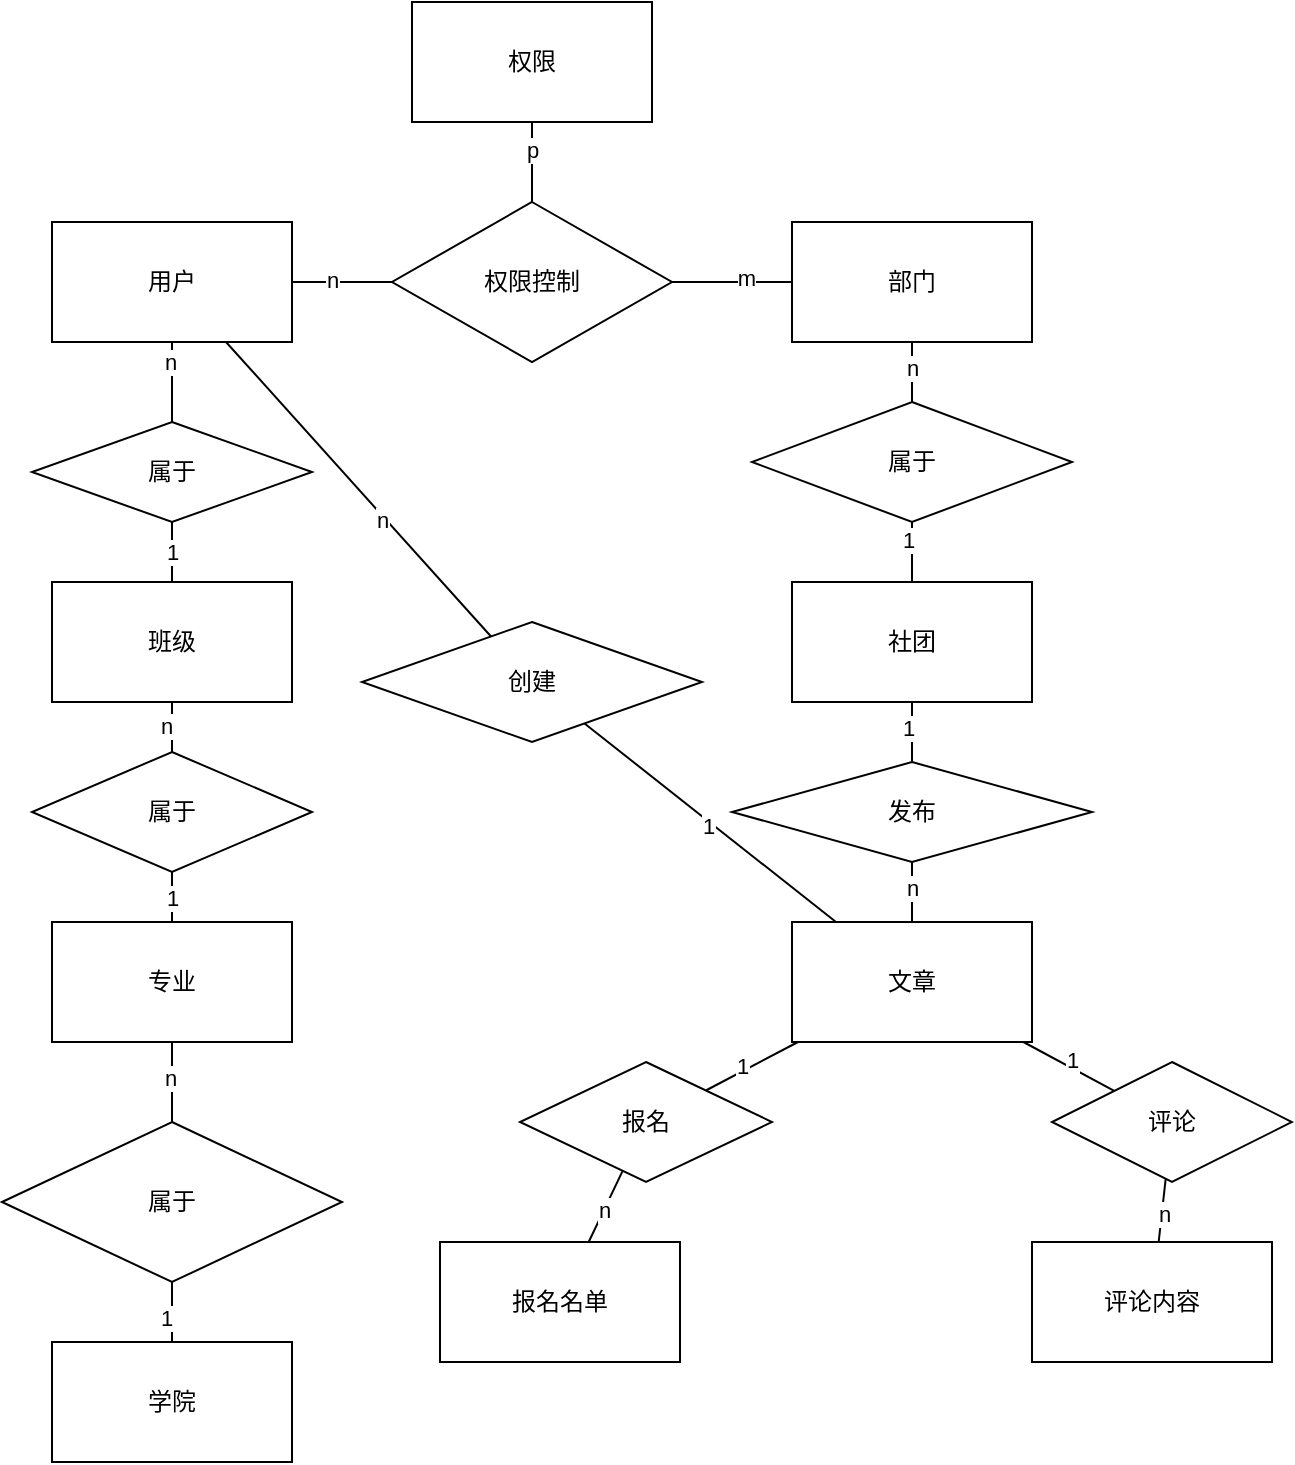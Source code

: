 <mxfile version="17.4.2" type="github">
  <diagram id="cdx_sGuxGRmrr1GRIQG9" name="Page-1">
    <mxGraphModel dx="901" dy="585" grid="1" gridSize="10" guides="1" tooltips="1" connect="1" arrows="1" fold="1" page="1" pageScale="1" pageWidth="827" pageHeight="1169" math="0" shadow="0">
      <root>
        <mxCell id="0" />
        <mxCell id="1" parent="0" />
        <mxCell id="WcFf_tgg9tj1AxVl5o2c-1" value="用户" style="rounded=0;whiteSpace=wrap;html=1;" vertex="1" parent="1">
          <mxGeometry x="160" y="150" width="120" height="60" as="geometry" />
        </mxCell>
        <mxCell id="WcFf_tgg9tj1AxVl5o2c-2" value="部门" style="rounded=0;whiteSpace=wrap;html=1;" vertex="1" parent="1">
          <mxGeometry x="530" y="150" width="120" height="60" as="geometry" />
        </mxCell>
        <mxCell id="WcFf_tgg9tj1AxVl5o2c-3" value="权限控制" style="rhombus;whiteSpace=wrap;html=1;" vertex="1" parent="1">
          <mxGeometry x="330" y="140" width="140" height="80" as="geometry" />
        </mxCell>
        <mxCell id="WcFf_tgg9tj1AxVl5o2c-4" value="" style="endArrow=none;html=1;rounded=0;" edge="1" parent="1" source="WcFf_tgg9tj1AxVl5o2c-1" target="WcFf_tgg9tj1AxVl5o2c-3">
          <mxGeometry width="50" height="50" relative="1" as="geometry">
            <mxPoint x="390" y="190" as="sourcePoint" />
            <mxPoint x="440" y="140" as="targetPoint" />
          </mxGeometry>
        </mxCell>
        <mxCell id="WcFf_tgg9tj1AxVl5o2c-7" value="n" style="edgeLabel;html=1;align=center;verticalAlign=middle;resizable=0;points=[];" vertex="1" connectable="0" parent="WcFf_tgg9tj1AxVl5o2c-4">
          <mxGeometry x="-0.2" y="1" relative="1" as="geometry">
            <mxPoint as="offset" />
          </mxGeometry>
        </mxCell>
        <mxCell id="WcFf_tgg9tj1AxVl5o2c-5" value="" style="endArrow=none;html=1;rounded=0;" edge="1" parent="1" source="WcFf_tgg9tj1AxVl5o2c-2" target="WcFf_tgg9tj1AxVl5o2c-3">
          <mxGeometry width="50" height="50" relative="1" as="geometry">
            <mxPoint x="390" y="190" as="sourcePoint" />
            <mxPoint x="440" y="140" as="targetPoint" />
          </mxGeometry>
        </mxCell>
        <mxCell id="WcFf_tgg9tj1AxVl5o2c-6" value="m" style="edgeLabel;html=1;align=center;verticalAlign=middle;resizable=0;points=[];" vertex="1" connectable="0" parent="WcFf_tgg9tj1AxVl5o2c-5">
          <mxGeometry x="-0.225" y="-2" relative="1" as="geometry">
            <mxPoint as="offset" />
          </mxGeometry>
        </mxCell>
        <mxCell id="WcFf_tgg9tj1AxVl5o2c-8" value="权限" style="rounded=0;whiteSpace=wrap;html=1;" vertex="1" parent="1">
          <mxGeometry x="340" y="40" width="120" height="60" as="geometry" />
        </mxCell>
        <mxCell id="WcFf_tgg9tj1AxVl5o2c-9" value="" style="endArrow=none;html=1;rounded=0;" edge="1" parent="1" source="WcFf_tgg9tj1AxVl5o2c-3" target="WcFf_tgg9tj1AxVl5o2c-8">
          <mxGeometry width="50" height="50" relative="1" as="geometry">
            <mxPoint x="400" y="150" as="sourcePoint" />
            <mxPoint x="440" y="140" as="targetPoint" />
          </mxGeometry>
        </mxCell>
        <mxCell id="WcFf_tgg9tj1AxVl5o2c-10" value="p" style="edgeLabel;html=1;align=center;verticalAlign=middle;resizable=0;points=[];" vertex="1" connectable="0" parent="WcFf_tgg9tj1AxVl5o2c-9">
          <mxGeometry x="0.337" relative="1" as="geometry">
            <mxPoint as="offset" />
          </mxGeometry>
        </mxCell>
        <mxCell id="WcFf_tgg9tj1AxVl5o2c-11" value="班级" style="rounded=0;whiteSpace=wrap;html=1;" vertex="1" parent="1">
          <mxGeometry x="160" y="330" width="120" height="60" as="geometry" />
        </mxCell>
        <mxCell id="WcFf_tgg9tj1AxVl5o2c-12" value="属于" style="rhombus;whiteSpace=wrap;html=1;" vertex="1" parent="1">
          <mxGeometry x="150" y="250" width="140" height="50" as="geometry" />
        </mxCell>
        <mxCell id="WcFf_tgg9tj1AxVl5o2c-13" value="1" style="endArrow=none;html=1;rounded=0;" edge="1" parent="1" source="WcFf_tgg9tj1AxVl5o2c-11" target="WcFf_tgg9tj1AxVl5o2c-12">
          <mxGeometry width="50" height="50" relative="1" as="geometry">
            <mxPoint x="390" y="220" as="sourcePoint" />
            <mxPoint x="440" y="170" as="targetPoint" />
          </mxGeometry>
        </mxCell>
        <mxCell id="WcFf_tgg9tj1AxVl5o2c-14" value="" style="endArrow=none;html=1;rounded=0;" edge="1" parent="1" source="WcFf_tgg9tj1AxVl5o2c-12" target="WcFf_tgg9tj1AxVl5o2c-1">
          <mxGeometry width="50" height="50" relative="1" as="geometry">
            <mxPoint x="390" y="220" as="sourcePoint" />
            <mxPoint x="440" y="170" as="targetPoint" />
          </mxGeometry>
        </mxCell>
        <mxCell id="WcFf_tgg9tj1AxVl5o2c-15" value="n" style="edgeLabel;html=1;align=center;verticalAlign=middle;resizable=0;points=[];" vertex="1" connectable="0" parent="WcFf_tgg9tj1AxVl5o2c-14">
          <mxGeometry x="0.533" y="1" relative="1" as="geometry">
            <mxPoint as="offset" />
          </mxGeometry>
        </mxCell>
        <mxCell id="WcFf_tgg9tj1AxVl5o2c-16" value="社团" style="rounded=0;whiteSpace=wrap;html=1;" vertex="1" parent="1">
          <mxGeometry x="530" y="330" width="120" height="60" as="geometry" />
        </mxCell>
        <mxCell id="WcFf_tgg9tj1AxVl5o2c-17" value="属于" style="rhombus;whiteSpace=wrap;html=1;" vertex="1" parent="1">
          <mxGeometry x="510" y="240" width="160" height="60" as="geometry" />
        </mxCell>
        <mxCell id="WcFf_tgg9tj1AxVl5o2c-18" value="" style="endArrow=none;html=1;rounded=0;" edge="1" parent="1" source="WcFf_tgg9tj1AxVl5o2c-17" target="WcFf_tgg9tj1AxVl5o2c-2">
          <mxGeometry width="50" height="50" relative="1" as="geometry">
            <mxPoint x="390" y="220" as="sourcePoint" />
            <mxPoint x="440" y="170" as="targetPoint" />
          </mxGeometry>
        </mxCell>
        <mxCell id="WcFf_tgg9tj1AxVl5o2c-20" value="n" style="edgeLabel;html=1;align=center;verticalAlign=middle;resizable=0;points=[];" vertex="1" connectable="0" parent="WcFf_tgg9tj1AxVl5o2c-18">
          <mxGeometry x="0.133" relative="1" as="geometry">
            <mxPoint as="offset" />
          </mxGeometry>
        </mxCell>
        <mxCell id="WcFf_tgg9tj1AxVl5o2c-19" value="" style="endArrow=none;html=1;rounded=0;" edge="1" parent="1" source="WcFf_tgg9tj1AxVl5o2c-16" target="WcFf_tgg9tj1AxVl5o2c-17">
          <mxGeometry width="50" height="50" relative="1" as="geometry">
            <mxPoint x="390" y="220" as="sourcePoint" />
            <mxPoint x="440" y="170" as="targetPoint" />
          </mxGeometry>
        </mxCell>
        <mxCell id="WcFf_tgg9tj1AxVl5o2c-21" value="1" style="edgeLabel;html=1;align=center;verticalAlign=middle;resizable=0;points=[];" vertex="1" connectable="0" parent="WcFf_tgg9tj1AxVl5o2c-19">
          <mxGeometry x="0.4" y="2" relative="1" as="geometry">
            <mxPoint as="offset" />
          </mxGeometry>
        </mxCell>
        <mxCell id="WcFf_tgg9tj1AxVl5o2c-22" value="文章" style="rounded=0;whiteSpace=wrap;html=1;" vertex="1" parent="1">
          <mxGeometry x="530" y="500" width="120" height="60" as="geometry" />
        </mxCell>
        <mxCell id="WcFf_tgg9tj1AxVl5o2c-23" value="发布" style="rhombus;whiteSpace=wrap;html=1;" vertex="1" parent="1">
          <mxGeometry x="500" y="420" width="180" height="50" as="geometry" />
        </mxCell>
        <mxCell id="WcFf_tgg9tj1AxVl5o2c-24" value="" style="endArrow=none;html=1;rounded=0;" edge="1" parent="1" source="WcFf_tgg9tj1AxVl5o2c-23" target="WcFf_tgg9tj1AxVl5o2c-16">
          <mxGeometry width="50" height="50" relative="1" as="geometry">
            <mxPoint x="390" y="380" as="sourcePoint" />
            <mxPoint x="440" y="330" as="targetPoint" />
          </mxGeometry>
        </mxCell>
        <mxCell id="WcFf_tgg9tj1AxVl5o2c-25" value="1" style="edgeLabel;html=1;align=center;verticalAlign=middle;resizable=0;points=[];" vertex="1" connectable="0" parent="WcFf_tgg9tj1AxVl5o2c-24">
          <mxGeometry x="0.133" y="2" relative="1" as="geometry">
            <mxPoint as="offset" />
          </mxGeometry>
        </mxCell>
        <mxCell id="WcFf_tgg9tj1AxVl5o2c-26" value="" style="endArrow=none;html=1;rounded=0;" edge="1" parent="1" source="WcFf_tgg9tj1AxVl5o2c-22" target="WcFf_tgg9tj1AxVl5o2c-23">
          <mxGeometry width="50" height="50" relative="1" as="geometry">
            <mxPoint x="390" y="380" as="sourcePoint" />
            <mxPoint x="440" y="330" as="targetPoint" />
          </mxGeometry>
        </mxCell>
        <mxCell id="WcFf_tgg9tj1AxVl5o2c-27" value="n" style="edgeLabel;html=1;align=center;verticalAlign=middle;resizable=0;points=[];" vertex="1" connectable="0" parent="WcFf_tgg9tj1AxVl5o2c-26">
          <mxGeometry x="0.133" relative="1" as="geometry">
            <mxPoint as="offset" />
          </mxGeometry>
        </mxCell>
        <mxCell id="WcFf_tgg9tj1AxVl5o2c-29" value="创建" style="rhombus;whiteSpace=wrap;html=1;" vertex="1" parent="1">
          <mxGeometry x="315" y="350" width="170" height="60" as="geometry" />
        </mxCell>
        <mxCell id="WcFf_tgg9tj1AxVl5o2c-30" value="" style="endArrow=none;html=1;rounded=0;" edge="1" parent="1" source="WcFf_tgg9tj1AxVl5o2c-29" target="WcFf_tgg9tj1AxVl5o2c-1">
          <mxGeometry width="50" height="50" relative="1" as="geometry">
            <mxPoint x="390" y="360" as="sourcePoint" />
            <mxPoint x="440" y="310" as="targetPoint" />
            <Array as="points" />
          </mxGeometry>
        </mxCell>
        <mxCell id="WcFf_tgg9tj1AxVl5o2c-32" value="n" style="edgeLabel;html=1;align=center;verticalAlign=middle;resizable=0;points=[];" vertex="1" connectable="0" parent="WcFf_tgg9tj1AxVl5o2c-30">
          <mxGeometry x="-0.194" y="1" relative="1" as="geometry">
            <mxPoint as="offset" />
          </mxGeometry>
        </mxCell>
        <mxCell id="WcFf_tgg9tj1AxVl5o2c-31" value="" style="endArrow=none;html=1;rounded=0;" edge="1" parent="1" source="WcFf_tgg9tj1AxVl5o2c-29" target="WcFf_tgg9tj1AxVl5o2c-22">
          <mxGeometry width="50" height="50" relative="1" as="geometry">
            <mxPoint x="390" y="360" as="sourcePoint" />
            <mxPoint x="440" y="310" as="targetPoint" />
            <Array as="points" />
          </mxGeometry>
        </mxCell>
        <mxCell id="WcFf_tgg9tj1AxVl5o2c-33" value="1" style="edgeLabel;html=1;align=center;verticalAlign=middle;resizable=0;points=[];" vertex="1" connectable="0" parent="WcFf_tgg9tj1AxVl5o2c-31">
          <mxGeometry x="-0.003" y="-2" relative="1" as="geometry">
            <mxPoint as="offset" />
          </mxGeometry>
        </mxCell>
        <mxCell id="WcFf_tgg9tj1AxVl5o2c-34" value="专业" style="rounded=0;whiteSpace=wrap;html=1;" vertex="1" parent="1">
          <mxGeometry x="160" y="500" width="120" height="60" as="geometry" />
        </mxCell>
        <mxCell id="WcFf_tgg9tj1AxVl5o2c-35" value="属于" style="rhombus;whiteSpace=wrap;html=1;" vertex="1" parent="1">
          <mxGeometry x="150" y="415" width="140" height="60" as="geometry" />
        </mxCell>
        <mxCell id="WcFf_tgg9tj1AxVl5o2c-36" value="" style="endArrow=none;html=1;rounded=0;" edge="1" parent="1" source="WcFf_tgg9tj1AxVl5o2c-35" target="WcFf_tgg9tj1AxVl5o2c-11">
          <mxGeometry width="50" height="50" relative="1" as="geometry">
            <mxPoint x="390" y="380" as="sourcePoint" />
            <mxPoint x="440" y="330" as="targetPoint" />
          </mxGeometry>
        </mxCell>
        <mxCell id="WcFf_tgg9tj1AxVl5o2c-38" value="n" style="edgeLabel;html=1;align=center;verticalAlign=middle;resizable=0;points=[];" vertex="1" connectable="0" parent="WcFf_tgg9tj1AxVl5o2c-36">
          <mxGeometry x="0.04" y="3" relative="1" as="geometry">
            <mxPoint as="offset" />
          </mxGeometry>
        </mxCell>
        <mxCell id="WcFf_tgg9tj1AxVl5o2c-37" value="1" style="endArrow=none;html=1;rounded=0;" edge="1" parent="1" source="WcFf_tgg9tj1AxVl5o2c-34" target="WcFf_tgg9tj1AxVl5o2c-35">
          <mxGeometry width="50" height="50" relative="1" as="geometry">
            <mxPoint x="390" y="380" as="sourcePoint" />
            <mxPoint x="440" y="330" as="targetPoint" />
          </mxGeometry>
        </mxCell>
        <mxCell id="WcFf_tgg9tj1AxVl5o2c-39" value="属于" style="rhombus;whiteSpace=wrap;html=1;" vertex="1" parent="1">
          <mxGeometry x="135" y="600" width="170" height="80" as="geometry" />
        </mxCell>
        <mxCell id="WcFf_tgg9tj1AxVl5o2c-40" value="" style="endArrow=none;html=1;rounded=0;" edge="1" parent="1" source="WcFf_tgg9tj1AxVl5o2c-42" target="WcFf_tgg9tj1AxVl5o2c-39">
          <mxGeometry width="50" height="50" relative="1" as="geometry">
            <mxPoint x="390" y="650" as="sourcePoint" />
            <mxPoint x="440" y="600" as="targetPoint" />
          </mxGeometry>
        </mxCell>
        <mxCell id="WcFf_tgg9tj1AxVl5o2c-44" value="1" style="edgeLabel;html=1;align=center;verticalAlign=middle;resizable=0;points=[];" vertex="1" connectable="0" parent="WcFf_tgg9tj1AxVl5o2c-40">
          <mxGeometry x="-0.1" y="3" relative="1" as="geometry">
            <mxPoint y="1" as="offset" />
          </mxGeometry>
        </mxCell>
        <mxCell id="WcFf_tgg9tj1AxVl5o2c-41" value="" style="endArrow=none;html=1;rounded=0;" edge="1" parent="1" source="WcFf_tgg9tj1AxVl5o2c-39" target="WcFf_tgg9tj1AxVl5o2c-34">
          <mxGeometry width="50" height="50" relative="1" as="geometry">
            <mxPoint x="390" y="650" as="sourcePoint" />
            <mxPoint x="440" y="600" as="targetPoint" />
          </mxGeometry>
        </mxCell>
        <mxCell id="WcFf_tgg9tj1AxVl5o2c-43" value="n&lt;br&gt;" style="edgeLabel;html=1;align=center;verticalAlign=middle;resizable=0;points=[];" vertex="1" connectable="0" parent="WcFf_tgg9tj1AxVl5o2c-41">
          <mxGeometry x="0.1" y="1" relative="1" as="geometry">
            <mxPoint as="offset" />
          </mxGeometry>
        </mxCell>
        <mxCell id="WcFf_tgg9tj1AxVl5o2c-42" value="学院" style="rounded=0;whiteSpace=wrap;html=1;" vertex="1" parent="1">
          <mxGeometry x="160" y="710" width="120" height="60" as="geometry" />
        </mxCell>
        <mxCell id="WcFf_tgg9tj1AxVl5o2c-45" value="评论内容" style="rounded=0;whiteSpace=wrap;html=1;" vertex="1" parent="1">
          <mxGeometry x="650" y="660" width="120" height="60" as="geometry" />
        </mxCell>
        <mxCell id="WcFf_tgg9tj1AxVl5o2c-46" value="报名名单" style="rounded=0;whiteSpace=wrap;html=1;" vertex="1" parent="1">
          <mxGeometry x="354" y="660" width="120" height="60" as="geometry" />
        </mxCell>
        <mxCell id="WcFf_tgg9tj1AxVl5o2c-47" value="报名" style="rhombus;whiteSpace=wrap;html=1;" vertex="1" parent="1">
          <mxGeometry x="394" y="570" width="126" height="60" as="geometry" />
        </mxCell>
        <mxCell id="WcFf_tgg9tj1AxVl5o2c-48" value="评论" style="rhombus;whiteSpace=wrap;html=1;" vertex="1" parent="1">
          <mxGeometry x="660" y="570" width="120" height="60" as="geometry" />
        </mxCell>
        <mxCell id="WcFf_tgg9tj1AxVl5o2c-49" value="" style="endArrow=none;html=1;rounded=0;" edge="1" parent="1" source="WcFf_tgg9tj1AxVl5o2c-45" target="WcFf_tgg9tj1AxVl5o2c-48">
          <mxGeometry width="50" height="50" relative="1" as="geometry">
            <mxPoint x="470" y="620" as="sourcePoint" />
            <mxPoint x="520" y="570" as="targetPoint" />
          </mxGeometry>
        </mxCell>
        <mxCell id="WcFf_tgg9tj1AxVl5o2c-56" value="n" style="edgeLabel;html=1;align=center;verticalAlign=middle;resizable=0;points=[];" vertex="1" connectable="0" parent="WcFf_tgg9tj1AxVl5o2c-49">
          <mxGeometry x="-0.105" y="-1" relative="1" as="geometry">
            <mxPoint as="offset" />
          </mxGeometry>
        </mxCell>
        <mxCell id="WcFf_tgg9tj1AxVl5o2c-50" value="" style="endArrow=none;html=1;rounded=0;" edge="1" parent="1" source="WcFf_tgg9tj1AxVl5o2c-48" target="WcFf_tgg9tj1AxVl5o2c-22">
          <mxGeometry width="50" height="50" relative="1" as="geometry">
            <mxPoint x="470" y="620" as="sourcePoint" />
            <mxPoint x="520" y="570" as="targetPoint" />
          </mxGeometry>
        </mxCell>
        <mxCell id="WcFf_tgg9tj1AxVl5o2c-55" value="1" style="edgeLabel;html=1;align=center;verticalAlign=middle;resizable=0;points=[];" vertex="1" connectable="0" parent="WcFf_tgg9tj1AxVl5o2c-50">
          <mxGeometry x="0.01" y="-4" relative="1" as="geometry">
            <mxPoint as="offset" />
          </mxGeometry>
        </mxCell>
        <mxCell id="WcFf_tgg9tj1AxVl5o2c-51" value="" style="endArrow=none;html=1;rounded=0;" edge="1" parent="1" source="WcFf_tgg9tj1AxVl5o2c-47" target="WcFf_tgg9tj1AxVl5o2c-22">
          <mxGeometry width="50" height="50" relative="1" as="geometry">
            <mxPoint x="470" y="620" as="sourcePoint" />
            <mxPoint x="520" y="570" as="targetPoint" />
          </mxGeometry>
        </mxCell>
        <mxCell id="WcFf_tgg9tj1AxVl5o2c-53" value="1" style="edgeLabel;html=1;align=center;verticalAlign=middle;resizable=0;points=[];" vertex="1" connectable="0" parent="WcFf_tgg9tj1AxVl5o2c-51">
          <mxGeometry x="-0.154" y="3" relative="1" as="geometry">
            <mxPoint as="offset" />
          </mxGeometry>
        </mxCell>
        <mxCell id="WcFf_tgg9tj1AxVl5o2c-52" value="" style="endArrow=none;html=1;rounded=0;" edge="1" parent="1" source="WcFf_tgg9tj1AxVl5o2c-46" target="WcFf_tgg9tj1AxVl5o2c-47">
          <mxGeometry width="50" height="50" relative="1" as="geometry">
            <mxPoint x="470" y="620" as="sourcePoint" />
            <mxPoint x="520" y="570" as="targetPoint" />
          </mxGeometry>
        </mxCell>
        <mxCell id="WcFf_tgg9tj1AxVl5o2c-54" value="n" style="edgeLabel;html=1;align=center;verticalAlign=middle;resizable=0;points=[];" vertex="1" connectable="0" parent="WcFf_tgg9tj1AxVl5o2c-52">
          <mxGeometry x="-0.109" relative="1" as="geometry">
            <mxPoint as="offset" />
          </mxGeometry>
        </mxCell>
      </root>
    </mxGraphModel>
  </diagram>
</mxfile>
